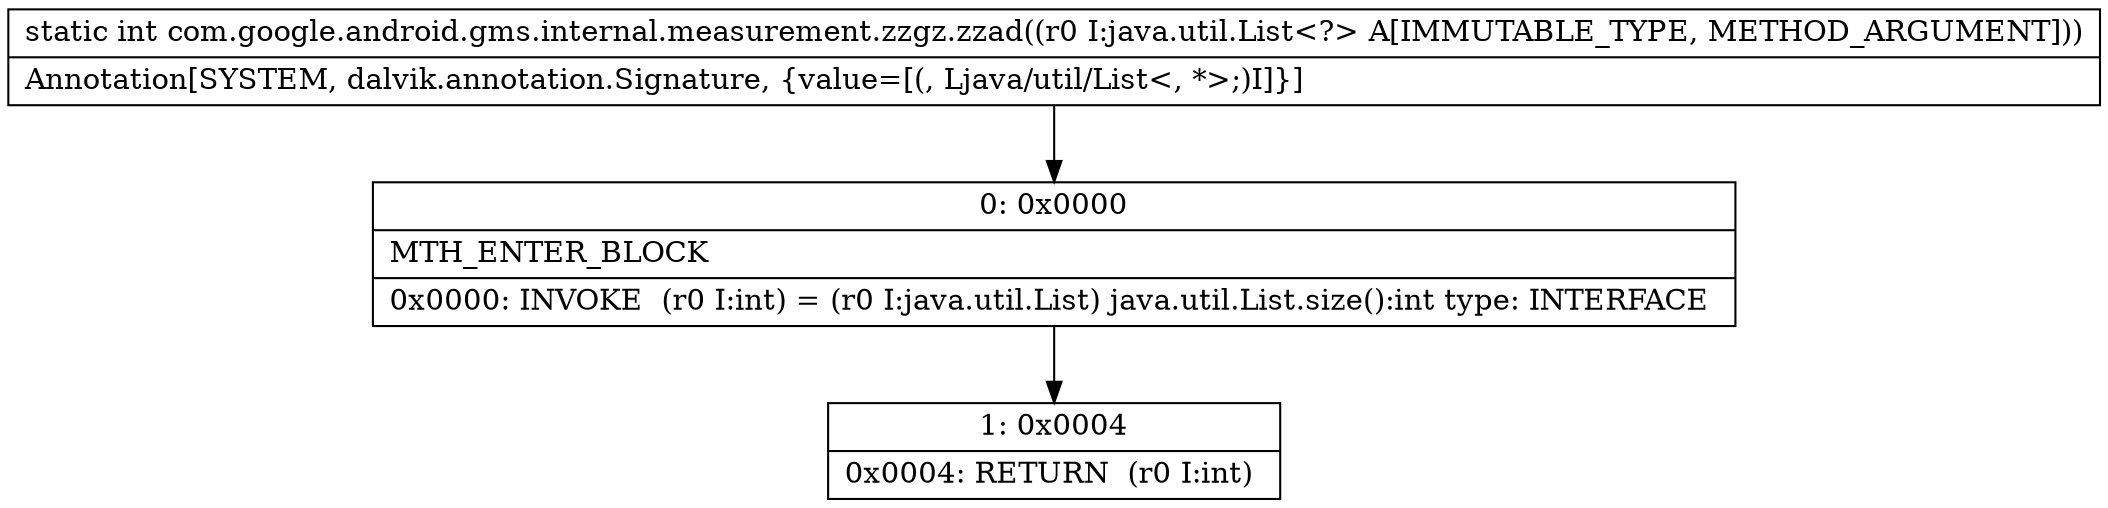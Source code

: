 digraph "CFG forcom.google.android.gms.internal.measurement.zzgz.zzad(Ljava\/util\/List;)I" {
Node_0 [shape=record,label="{0\:\ 0x0000|MTH_ENTER_BLOCK\l|0x0000: INVOKE  (r0 I:int) = (r0 I:java.util.List) java.util.List.size():int type: INTERFACE \l}"];
Node_1 [shape=record,label="{1\:\ 0x0004|0x0004: RETURN  (r0 I:int) \l}"];
MethodNode[shape=record,label="{static int com.google.android.gms.internal.measurement.zzgz.zzad((r0 I:java.util.List\<?\> A[IMMUTABLE_TYPE, METHOD_ARGUMENT]))  | Annotation[SYSTEM, dalvik.annotation.Signature, \{value=[(, Ljava\/util\/List\<, *\>;)I]\}]\l}"];
MethodNode -> Node_0;
Node_0 -> Node_1;
}

